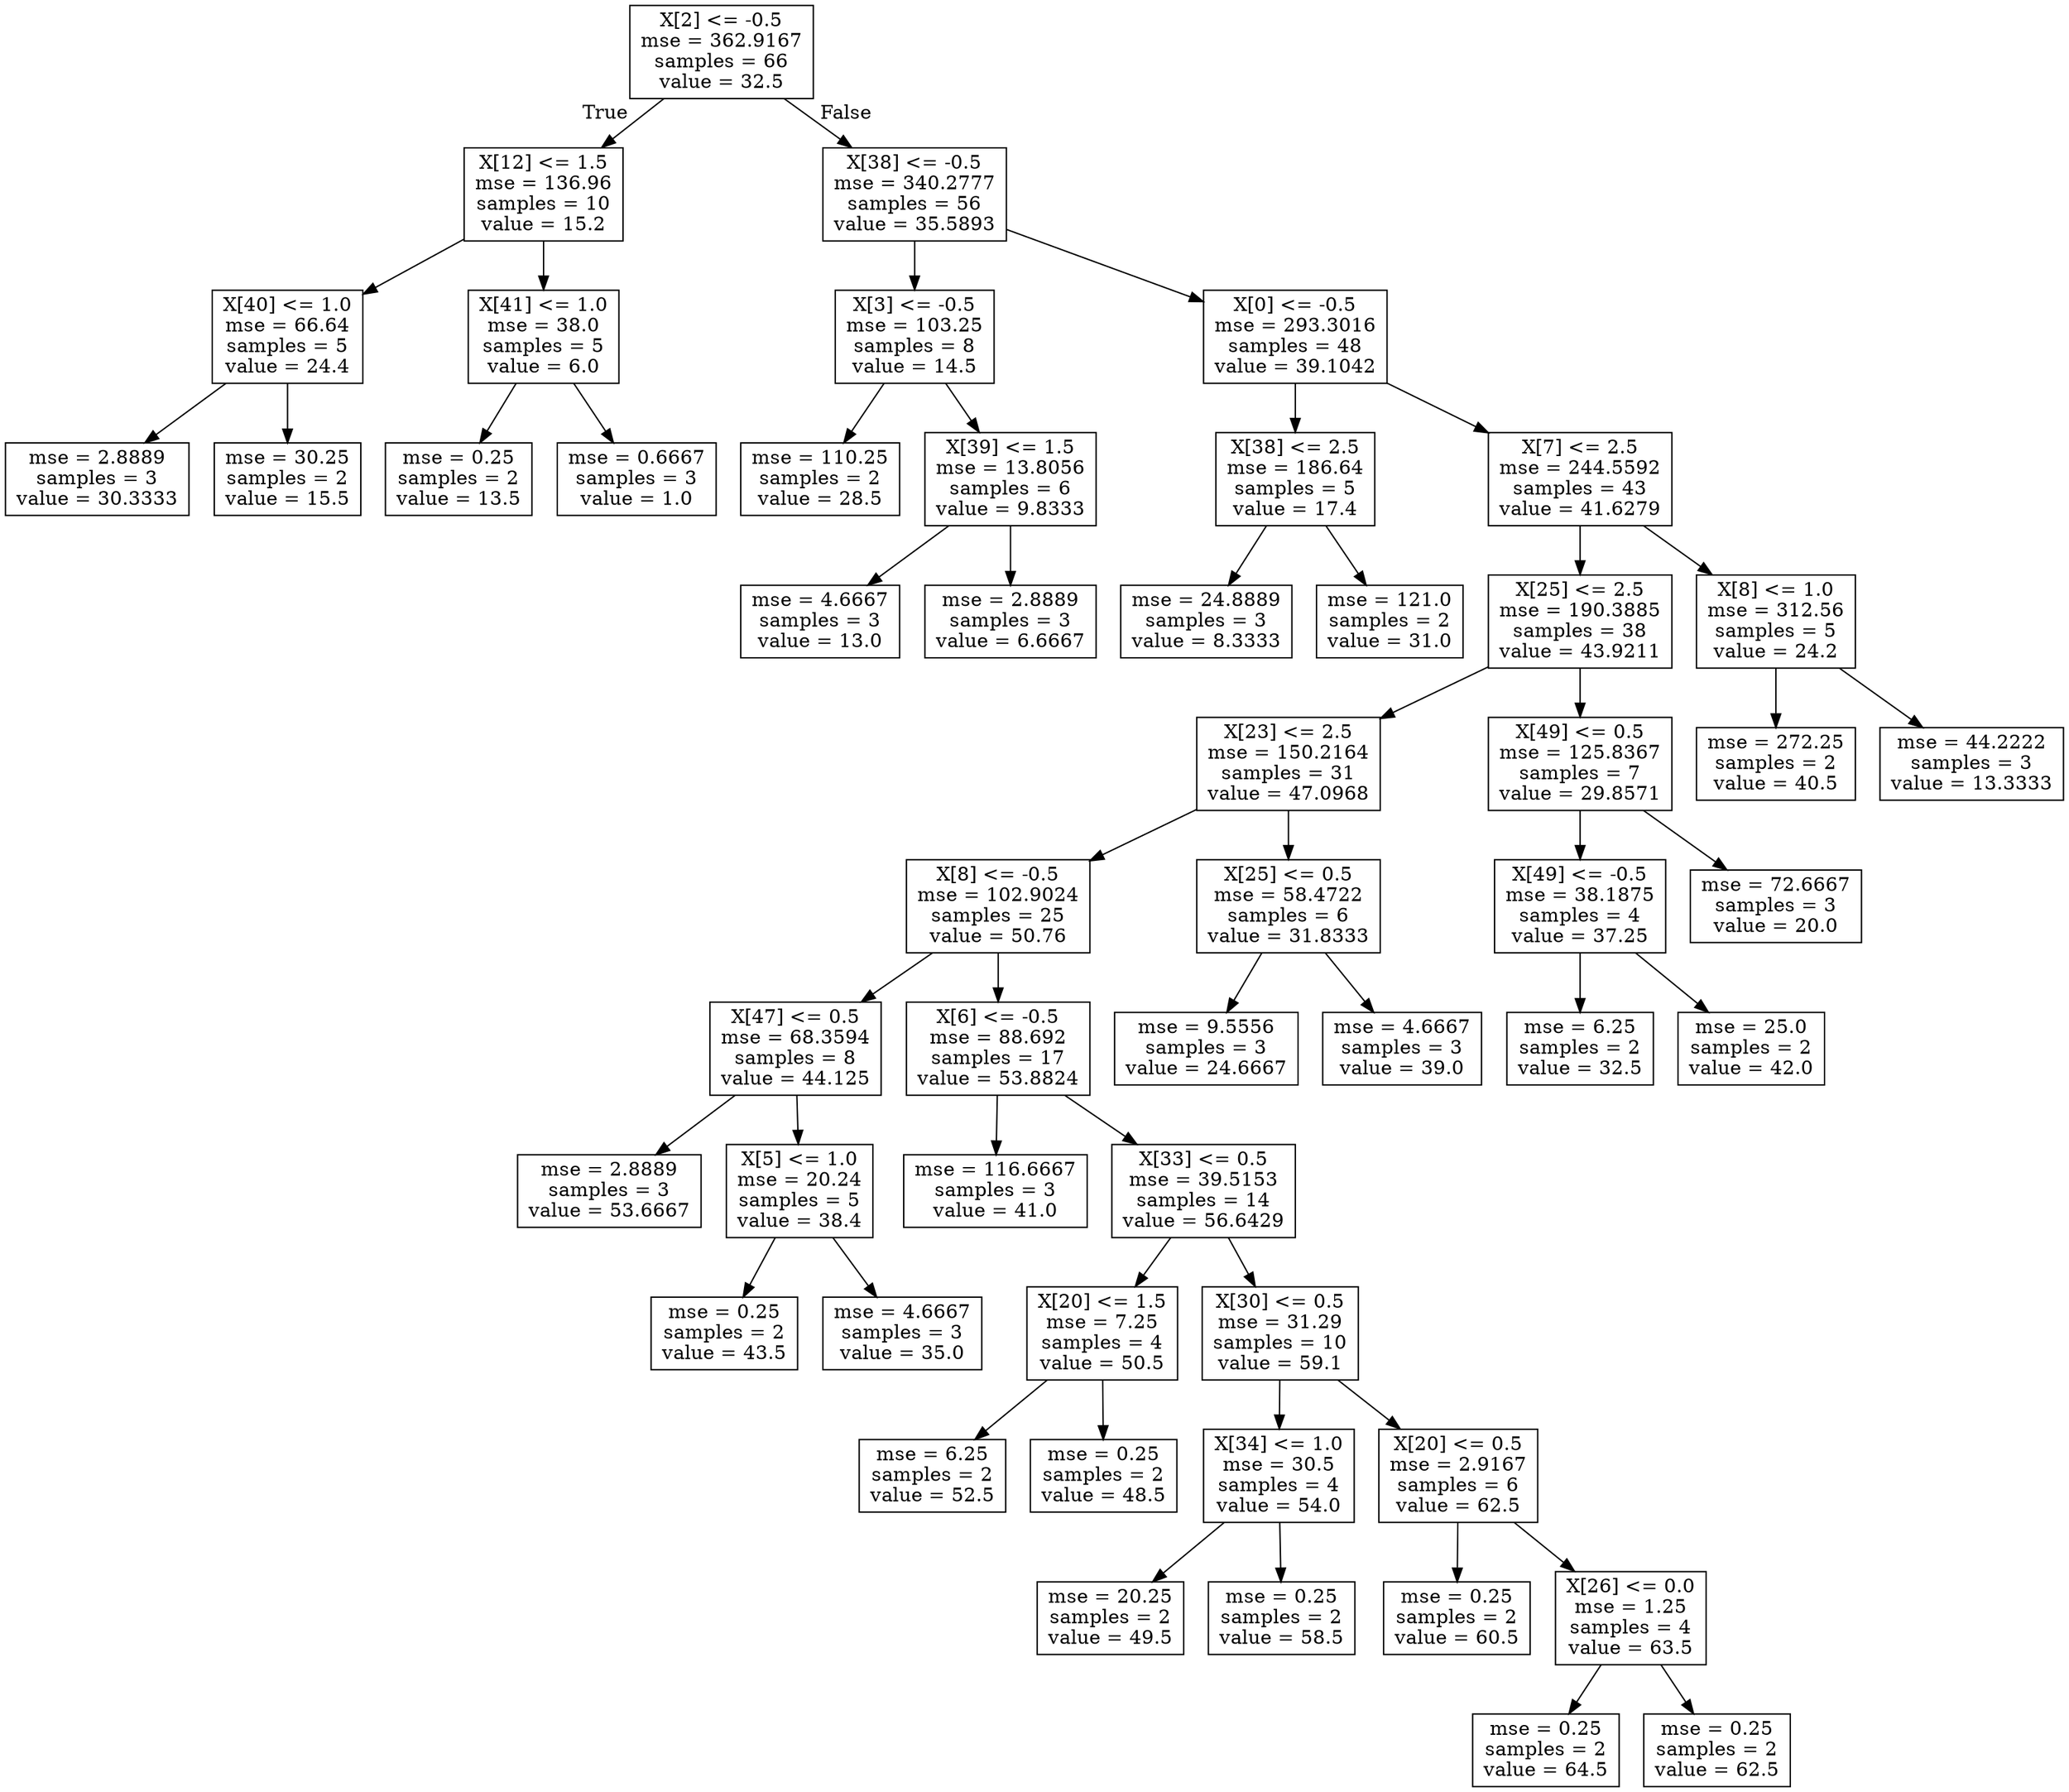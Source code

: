 digraph Tree {
node [shape=box] ;
0 [label="X[2] <= -0.5\nmse = 362.9167\nsamples = 66\nvalue = 32.5"] ;
1 [label="X[12] <= 1.5\nmse = 136.96\nsamples = 10\nvalue = 15.2"] ;
0 -> 1 [labeldistance=2.5, labelangle=45, headlabel="True"] ;
2 [label="X[40] <= 1.0\nmse = 66.64\nsamples = 5\nvalue = 24.4"] ;
1 -> 2 ;
3 [label="mse = 2.8889\nsamples = 3\nvalue = 30.3333"] ;
2 -> 3 ;
4 [label="mse = 30.25\nsamples = 2\nvalue = 15.5"] ;
2 -> 4 ;
5 [label="X[41] <= 1.0\nmse = 38.0\nsamples = 5\nvalue = 6.0"] ;
1 -> 5 ;
6 [label="mse = 0.25\nsamples = 2\nvalue = 13.5"] ;
5 -> 6 ;
7 [label="mse = 0.6667\nsamples = 3\nvalue = 1.0"] ;
5 -> 7 ;
8 [label="X[38] <= -0.5\nmse = 340.2777\nsamples = 56\nvalue = 35.5893"] ;
0 -> 8 [labeldistance=2.5, labelangle=-45, headlabel="False"] ;
9 [label="X[3] <= -0.5\nmse = 103.25\nsamples = 8\nvalue = 14.5"] ;
8 -> 9 ;
10 [label="mse = 110.25\nsamples = 2\nvalue = 28.5"] ;
9 -> 10 ;
11 [label="X[39] <= 1.5\nmse = 13.8056\nsamples = 6\nvalue = 9.8333"] ;
9 -> 11 ;
12 [label="mse = 4.6667\nsamples = 3\nvalue = 13.0"] ;
11 -> 12 ;
13 [label="mse = 2.8889\nsamples = 3\nvalue = 6.6667"] ;
11 -> 13 ;
14 [label="X[0] <= -0.5\nmse = 293.3016\nsamples = 48\nvalue = 39.1042"] ;
8 -> 14 ;
15 [label="X[38] <= 2.5\nmse = 186.64\nsamples = 5\nvalue = 17.4"] ;
14 -> 15 ;
16 [label="mse = 24.8889\nsamples = 3\nvalue = 8.3333"] ;
15 -> 16 ;
17 [label="mse = 121.0\nsamples = 2\nvalue = 31.0"] ;
15 -> 17 ;
18 [label="X[7] <= 2.5\nmse = 244.5592\nsamples = 43\nvalue = 41.6279"] ;
14 -> 18 ;
19 [label="X[25] <= 2.5\nmse = 190.3885\nsamples = 38\nvalue = 43.9211"] ;
18 -> 19 ;
20 [label="X[23] <= 2.5\nmse = 150.2164\nsamples = 31\nvalue = 47.0968"] ;
19 -> 20 ;
21 [label="X[8] <= -0.5\nmse = 102.9024\nsamples = 25\nvalue = 50.76"] ;
20 -> 21 ;
22 [label="X[47] <= 0.5\nmse = 68.3594\nsamples = 8\nvalue = 44.125"] ;
21 -> 22 ;
23 [label="mse = 2.8889\nsamples = 3\nvalue = 53.6667"] ;
22 -> 23 ;
24 [label="X[5] <= 1.0\nmse = 20.24\nsamples = 5\nvalue = 38.4"] ;
22 -> 24 ;
25 [label="mse = 0.25\nsamples = 2\nvalue = 43.5"] ;
24 -> 25 ;
26 [label="mse = 4.6667\nsamples = 3\nvalue = 35.0"] ;
24 -> 26 ;
27 [label="X[6] <= -0.5\nmse = 88.692\nsamples = 17\nvalue = 53.8824"] ;
21 -> 27 ;
28 [label="mse = 116.6667\nsamples = 3\nvalue = 41.0"] ;
27 -> 28 ;
29 [label="X[33] <= 0.5\nmse = 39.5153\nsamples = 14\nvalue = 56.6429"] ;
27 -> 29 ;
30 [label="X[20] <= 1.5\nmse = 7.25\nsamples = 4\nvalue = 50.5"] ;
29 -> 30 ;
31 [label="mse = 6.25\nsamples = 2\nvalue = 52.5"] ;
30 -> 31 ;
32 [label="mse = 0.25\nsamples = 2\nvalue = 48.5"] ;
30 -> 32 ;
33 [label="X[30] <= 0.5\nmse = 31.29\nsamples = 10\nvalue = 59.1"] ;
29 -> 33 ;
34 [label="X[34] <= 1.0\nmse = 30.5\nsamples = 4\nvalue = 54.0"] ;
33 -> 34 ;
35 [label="mse = 20.25\nsamples = 2\nvalue = 49.5"] ;
34 -> 35 ;
36 [label="mse = 0.25\nsamples = 2\nvalue = 58.5"] ;
34 -> 36 ;
37 [label="X[20] <= 0.5\nmse = 2.9167\nsamples = 6\nvalue = 62.5"] ;
33 -> 37 ;
38 [label="mse = 0.25\nsamples = 2\nvalue = 60.5"] ;
37 -> 38 ;
39 [label="X[26] <= 0.0\nmse = 1.25\nsamples = 4\nvalue = 63.5"] ;
37 -> 39 ;
40 [label="mse = 0.25\nsamples = 2\nvalue = 64.5"] ;
39 -> 40 ;
41 [label="mse = 0.25\nsamples = 2\nvalue = 62.5"] ;
39 -> 41 ;
42 [label="X[25] <= 0.5\nmse = 58.4722\nsamples = 6\nvalue = 31.8333"] ;
20 -> 42 ;
43 [label="mse = 9.5556\nsamples = 3\nvalue = 24.6667"] ;
42 -> 43 ;
44 [label="mse = 4.6667\nsamples = 3\nvalue = 39.0"] ;
42 -> 44 ;
45 [label="X[49] <= 0.5\nmse = 125.8367\nsamples = 7\nvalue = 29.8571"] ;
19 -> 45 ;
46 [label="X[49] <= -0.5\nmse = 38.1875\nsamples = 4\nvalue = 37.25"] ;
45 -> 46 ;
47 [label="mse = 6.25\nsamples = 2\nvalue = 32.5"] ;
46 -> 47 ;
48 [label="mse = 25.0\nsamples = 2\nvalue = 42.0"] ;
46 -> 48 ;
49 [label="mse = 72.6667\nsamples = 3\nvalue = 20.0"] ;
45 -> 49 ;
50 [label="X[8] <= 1.0\nmse = 312.56\nsamples = 5\nvalue = 24.2"] ;
18 -> 50 ;
51 [label="mse = 272.25\nsamples = 2\nvalue = 40.5"] ;
50 -> 51 ;
52 [label="mse = 44.2222\nsamples = 3\nvalue = 13.3333"] ;
50 -> 52 ;
}